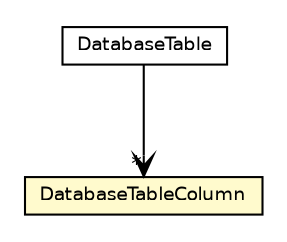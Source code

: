 #!/usr/local/bin/dot
#
# Class diagram 
# Generated by UMLGraph version R5_6 (http://www.umlgraph.org/)
#

digraph G {
	edge [fontname="Helvetica",fontsize=10,labelfontname="Helvetica",labelfontsize=10];
	node [fontname="Helvetica",fontsize=10,shape=plaintext];
	nodesep=0.25;
	ranksep=0.5;
	// net.ljcomputing.database.model.DatabaseTable
	c745 [label=<<table title="net.ljcomputing.database.model.DatabaseTable" border="0" cellborder="1" cellspacing="0" cellpadding="2" port="p" href="./DatabaseTable.html">
		<tr><td><table border="0" cellspacing="0" cellpadding="1">
<tr><td align="center" balign="center"> DatabaseTable </td></tr>
		</table></td></tr>
		</table>>, URL="./DatabaseTable.html", fontname="Helvetica", fontcolor="black", fontsize=9.0];
	// net.ljcomputing.database.model.DatabaseTableColumn
	c746 [label=<<table title="net.ljcomputing.database.model.DatabaseTableColumn" border="0" cellborder="1" cellspacing="0" cellpadding="2" port="p" bgcolor="lemonChiffon" href="./DatabaseTableColumn.html">
		<tr><td><table border="0" cellspacing="0" cellpadding="1">
<tr><td align="center" balign="center"> DatabaseTableColumn </td></tr>
		</table></td></tr>
		</table>>, URL="./DatabaseTableColumn.html", fontname="Helvetica", fontcolor="black", fontsize=9.0];
	// net.ljcomputing.database.model.DatabaseTable NAVASSOC net.ljcomputing.database.model.DatabaseTableColumn
	c745:p -> c746:p [taillabel="", label="", headlabel="*", fontname="Helvetica", fontcolor="black", fontsize=10.0, color="black", arrowhead=open];
}

